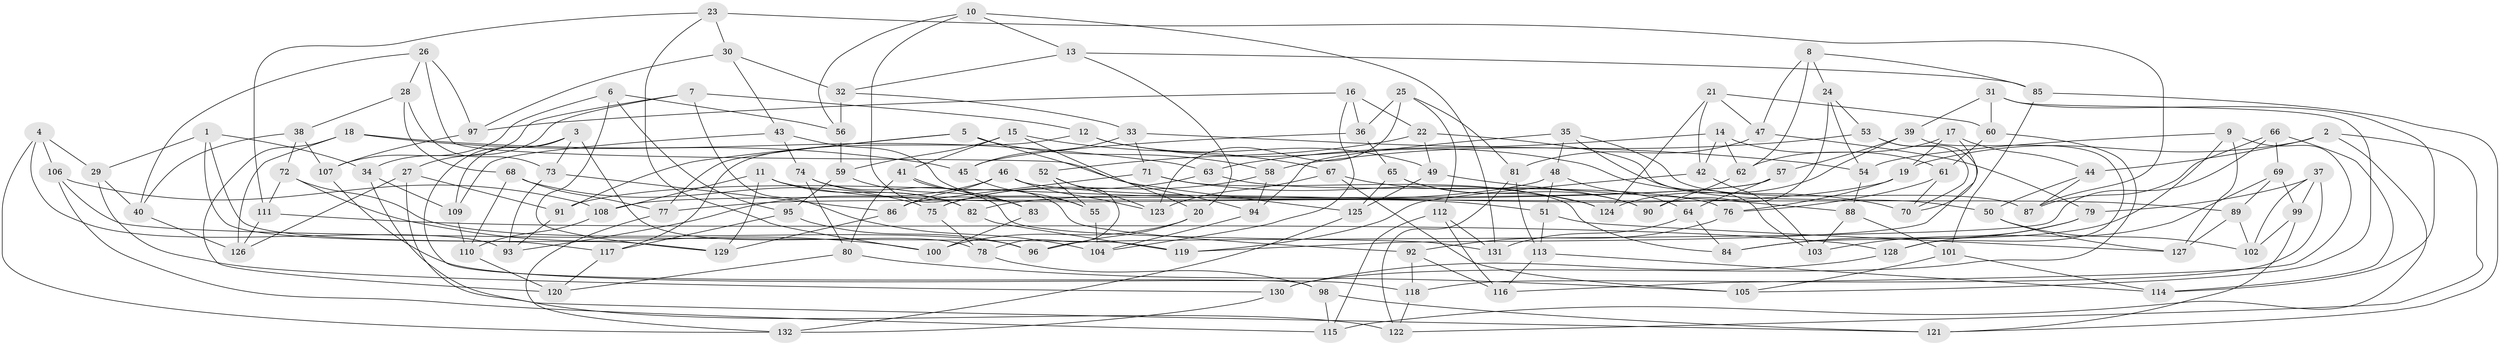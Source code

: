 // coarse degree distribution, {4: 0.6875, 8: 0.0625, 9: 0.0375, 11: 0.025, 12: 0.025, 3: 0.1125, 7: 0.025, 6: 0.0125, 10: 0.0125}
// Generated by graph-tools (version 1.1) at 2025/53/03/04/25 22:53:48]
// undirected, 132 vertices, 264 edges
graph export_dot {
  node [color=gray90,style=filled];
  1;
  2;
  3;
  4;
  5;
  6;
  7;
  8;
  9;
  10;
  11;
  12;
  13;
  14;
  15;
  16;
  17;
  18;
  19;
  20;
  21;
  22;
  23;
  24;
  25;
  26;
  27;
  28;
  29;
  30;
  31;
  32;
  33;
  34;
  35;
  36;
  37;
  38;
  39;
  40;
  41;
  42;
  43;
  44;
  45;
  46;
  47;
  48;
  49;
  50;
  51;
  52;
  53;
  54;
  55;
  56;
  57;
  58;
  59;
  60;
  61;
  62;
  63;
  64;
  65;
  66;
  67;
  68;
  69;
  70;
  71;
  72;
  73;
  74;
  75;
  76;
  77;
  78;
  79;
  80;
  81;
  82;
  83;
  84;
  85;
  86;
  87;
  88;
  89;
  90;
  91;
  92;
  93;
  94;
  95;
  96;
  97;
  98;
  99;
  100;
  101;
  102;
  103;
  104;
  105;
  106;
  107;
  108;
  109;
  110;
  111;
  112;
  113;
  114;
  115;
  116;
  117;
  118;
  119;
  120;
  121;
  122;
  123;
  124;
  125;
  126;
  127;
  128;
  129;
  130;
  131;
  132;
  1 -- 29;
  1 -- 34;
  1 -- 129;
  1 -- 117;
  2 -- 44;
  2 -- 115;
  2 -- 19;
  2 -- 122;
  3 -- 73;
  3 -- 78;
  3 -- 109;
  3 -- 98;
  4 -- 132;
  4 -- 29;
  4 -- 93;
  4 -- 106;
  5 -- 58;
  5 -- 91;
  5 -- 77;
  5 -- 94;
  6 -- 56;
  6 -- 129;
  6 -- 95;
  6 -- 107;
  7 -- 34;
  7 -- 27;
  7 -- 12;
  7 -- 104;
  8 -- 62;
  8 -- 85;
  8 -- 24;
  8 -- 47;
  9 -- 54;
  9 -- 116;
  9 -- 127;
  9 -- 84;
  10 -- 83;
  10 -- 13;
  10 -- 131;
  10 -- 56;
  11 -- 51;
  11 -- 108;
  11 -- 82;
  11 -- 129;
  12 -- 117;
  12 -- 70;
  12 -- 49;
  13 -- 85;
  13 -- 20;
  13 -- 32;
  14 -- 61;
  14 -- 42;
  14 -- 63;
  14 -- 62;
  15 -- 41;
  15 -- 20;
  15 -- 59;
  15 -- 67;
  16 -- 36;
  16 -- 97;
  16 -- 104;
  16 -- 22;
  17 -- 62;
  17 -- 70;
  17 -- 19;
  17 -- 44;
  18 -- 63;
  18 -- 120;
  18 -- 45;
  18 -- 126;
  19 -- 82;
  19 -- 76;
  20 -- 100;
  20 -- 96;
  21 -- 60;
  21 -- 47;
  21 -- 42;
  21 -- 124;
  22 -- 50;
  22 -- 49;
  22 -- 52;
  23 -- 100;
  23 -- 111;
  23 -- 87;
  23 -- 30;
  24 -- 53;
  24 -- 90;
  24 -- 54;
  25 -- 81;
  25 -- 123;
  25 -- 36;
  25 -- 112;
  26 -- 40;
  26 -- 97;
  26 -- 125;
  26 -- 28;
  27 -- 126;
  27 -- 122;
  27 -- 91;
  28 -- 73;
  28 -- 68;
  28 -- 38;
  29 -- 130;
  29 -- 40;
  30 -- 97;
  30 -- 32;
  30 -- 43;
  31 -- 114;
  31 -- 39;
  31 -- 105;
  31 -- 60;
  32 -- 56;
  32 -- 33;
  33 -- 54;
  33 -- 71;
  33 -- 45;
  34 -- 109;
  34 -- 121;
  35 -- 94;
  35 -- 48;
  35 -- 87;
  35 -- 103;
  36 -- 45;
  36 -- 65;
  37 -- 118;
  37 -- 102;
  37 -- 99;
  37 -- 79;
  38 -- 107;
  38 -- 40;
  38 -- 72;
  39 -- 124;
  39 -- 128;
  39 -- 57;
  40 -- 126;
  41 -- 80;
  41 -- 92;
  41 -- 83;
  42 -- 103;
  42 -- 119;
  43 -- 109;
  43 -- 55;
  43 -- 74;
  44 -- 50;
  44 -- 87;
  45 -- 55;
  46 -- 123;
  46 -- 89;
  46 -- 86;
  46 -- 93;
  47 -- 81;
  47 -- 79;
  48 -- 64;
  48 -- 91;
  48 -- 51;
  49 -- 88;
  49 -- 125;
  50 -- 127;
  50 -- 102;
  51 -- 127;
  51 -- 113;
  52 -- 78;
  52 -- 123;
  52 -- 55;
  53 -- 119;
  53 -- 58;
  53 -- 70;
  54 -- 88;
  55 -- 104;
  56 -- 59;
  57 -- 77;
  57 -- 64;
  57 -- 108;
  58 -- 75;
  58 -- 94;
  59 -- 95;
  59 -- 83;
  60 -- 130;
  60 -- 61;
  61 -- 70;
  61 -- 76;
  62 -- 90;
  63 -- 75;
  63 -- 76;
  64 -- 84;
  64 -- 131;
  65 -- 124;
  65 -- 125;
  65 -- 90;
  66 -- 87;
  66 -- 69;
  66 -- 114;
  66 -- 96;
  67 -- 123;
  67 -- 105;
  67 -- 90;
  68 -- 110;
  68 -- 75;
  68 -- 77;
  69 -- 128;
  69 -- 89;
  69 -- 99;
  71 -- 124;
  71 -- 86;
  71 -- 84;
  72 -- 96;
  72 -- 100;
  72 -- 111;
  73 -- 86;
  73 -- 93;
  74 -- 131;
  74 -- 80;
  74 -- 82;
  75 -- 78;
  76 -- 92;
  77 -- 132;
  78 -- 98;
  79 -- 103;
  79 -- 84;
  80 -- 105;
  80 -- 120;
  81 -- 122;
  81 -- 113;
  82 -- 119;
  83 -- 100;
  85 -- 101;
  85 -- 121;
  86 -- 129;
  88 -- 103;
  88 -- 101;
  89 -- 127;
  89 -- 102;
  91 -- 93;
  92 -- 116;
  92 -- 118;
  94 -- 104;
  95 -- 96;
  95 -- 117;
  97 -- 107;
  98 -- 121;
  98 -- 115;
  99 -- 121;
  99 -- 102;
  101 -- 114;
  101 -- 105;
  106 -- 115;
  106 -- 108;
  106 -- 119;
  107 -- 118;
  108 -- 110;
  109 -- 110;
  110 -- 120;
  111 -- 126;
  111 -- 128;
  112 -- 116;
  112 -- 115;
  112 -- 131;
  113 -- 114;
  113 -- 116;
  117 -- 120;
  118 -- 122;
  125 -- 132;
  128 -- 130;
  130 -- 132;
}
